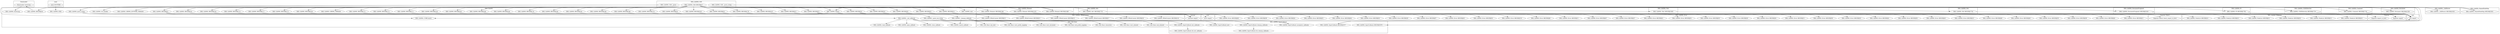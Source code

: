 digraph {
graph [overlap=false]
subgraph cluster_XML_LibXML_XPathContext {
	label="XML::LibXML::XPathContext";
	"XML::LibXML::XPathContext::BEGIN@141";
	"XML::LibXML::XPathContext::BEGIN@16";
	"XML::LibXML::XPathContext::BEGIN@17";
	"XML::LibXML::XPathContext::BEGIN@13";
	"XML::LibXML::XPathContext::BEGIN@15";
	"XML::LibXML::XPathContext::BEGIN@12";
}
subgraph cluster_DynaLoader {
	label="DynaLoader";
	"DynaLoader::bootstrap";
}
subgraph cluster_vars {
	label="vars";
	"vars::import";
}
subgraph cluster_XML_LibXML {
	label="XML::LibXML";
	"XML::LibXML::BEGIN@178";
	"XML::LibXML::BEGIN@21";
	"XML::LibXML::read_callback";
	"XML::LibXML::BEGIN@20";
	"XML::LibXML::BEGIN@170";
	"XML::LibXML::_parse_sax_string";
	"XML::LibXML::open_callback";
	"XML::LibXML::BEGIN@166";
	"XML::LibXML::BEGIN@169";
	"XML::LibXML::BEGIN@13";
	"XML::LibXML::BEGIN@165";
	"XML::LibXML::BEGIN@164";
	"XML::LibXML::_cleanup_callbacks";
	"XML::LibXML::BEGIN@23";
	"XML::LibXML::BEGIN@176";
	"XML::LibXML::BEGIN@160";
	"XML::LibXML::BEGIN@163";
	"XML::LibXML::BEGIN@162";
	"XML::LibXML::_init_callbacks";
	"XML::LibXML::BEGIN@159";
	"XML::LibXML::BEGIN@171";
	"XML::LibXML::BEGIN@175";
	"XML::LibXML::BEGIN@172";
	"XML::LibXML::LIBXML_VERSION";
	"XML::LibXML::close_callback";
	"XML::LibXML::match_callback";
	"XML::LibXML::BEGIN@168";
	"XML::LibXML::set_handler";
	"XML::LibXML::END";
	"XML::LibXML::BEGIN@35";
	"XML::LibXML::BEGIN@14";
	"XML::LibXML::parse_string";
	"XML::LibXML::import";
	"XML::LibXML::BEGIN@24";
	"XML::LibXML::CORE:match";
	"XML::LibXML::BEGIN@234";
	"XML::LibXML::BEGIN@161";
	"XML::LibXML::LIBXML_RUNTIME_VERSION";
	"XML::LibXML::BEGIN@25";
	"XML::LibXML::BEGIN@28";
	"XML::LibXML::BEGIN@26";
	"XML::LibXML::BEGIN@173";
	"XML::LibXML::BEGIN@177";
	"XML::LibXML::bootstrap";
	"XML::LibXML::BEGIN@174";
	"XML::LibXML::BEGIN@259";
	"XML::LibXML::new";
	"XML::LibXML::BEGIN@18";
	"XML::LibXML::BEGIN@167";
}
subgraph cluster_XML_LibXML_Attr {
	label="XML::LibXML::Attr";
	"XML::LibXML::Attr::BEGIN@1732";
}
subgraph cluster_XML_LibXML_Text {
	label="XML::LibXML::Text";
	"XML::LibXML::Text::BEGIN@1663";
}
subgraph cluster_XML_LibXML_InputCallback {
	label="XML::LibXML::InputCallback";
	"XML::LibXML::InputCallback::BEGIN@2077";
	"XML::LibXML::InputCallback::cleanup_callbacks";
	"XML::LibXML::InputCallback::unregister_callbacks";
	"XML::LibXML::InputCallback::BEGIN@2079";
	"XML::LibXML::InputCallback::lib_init_callbacks";
	"XML::LibXML::InputCallback::new";
	"XML::LibXML::InputCallback::lib_cleanup_callbacks";
	"XML::LibXML::InputCallback::init_callbacks";
}
subgraph cluster_XML_LibXML_Dtd {
	label="XML::LibXML::Dtd";
	"XML::LibXML::Dtd::BEGIN@1754";
}
subgraph cluster_XML_LibXML_DocumentFragment {
	label="XML::LibXML::DocumentFragment";
	"XML::LibXML::DocumentFragment::BEGIN@1455";
}
subgraph cluster_XML_LibXML_PI {
	label="XML::LibXML::PI";
	"XML::LibXML::PI::BEGIN@1765";
}
subgraph cluster_strict {
	label="strict";
	"strict::import";
}
subgraph cluster_XML_LibXML_Element {
	label="XML::LibXML::Element";
	"XML::LibXML::Element::BEGIN@1480";
	"XML::LibXML::Element::BEGIN@1478";
	"XML::LibXML::Element::BEGIN@1481";
}
subgraph cluster_Exporter_Heavy {
	label="Exporter::Heavy";
	"Exporter::Heavy::heavy_export_to_level";
}
subgraph cluster_constant {
	label="constant";
	"constant::import";
}
subgraph cluster_Exporter {
	label="Exporter";
	"Exporter::import";
	"Exporter::export_to_level";
}
subgraph cluster_XML_LibXML_SAX {
	label="XML::LibXML::SAX";
	"XML::LibXML::SAX::_parse";
	"XML::LibXML::SAX::_parse_string";
	"XML::LibXML::SAX::BEGIN@17";
}
subgraph cluster_XML_LibXML_NodeList {
	label="XML::LibXML::NodeList";
	"XML::LibXML::NodeList::BEGIN@16";
	"XML::LibXML::NodeList::BEGIN@13";
	"XML::LibXML::NodeList::BEGIN@20";
	"XML::LibXML::NodeList::BEGIN@11";
	"XML::LibXML::NodeList::BEGIN@12";
	"XML::LibXML::NodeList::BEGIN@14";
}
subgraph cluster_XML_LibXML_Error {
	label="XML::LibXML::Error";
	"XML::LibXML::Error::BEGIN@12";
	"XML::LibXML::Error::BEGIN@45";
	"XML::LibXML::Error::BEGIN@30";
	"XML::LibXML::Error::BEGIN@29";
	"XML::LibXML::Error::BEGIN@40";
	"XML::LibXML::Error::BEGIN@49";
	"XML::LibXML::Error::BEGIN@13";
	"XML::LibXML::Error::BEGIN@42";
	"XML::LibXML::Error::BEGIN@38";
	"XML::LibXML::Error::BEGIN@41";
	"XML::LibXML::Error::BEGIN@53";
	"XML::LibXML::Error::BEGIN@36";
	"XML::LibXML::Error::BEGIN@15";
	"XML::LibXML::Error::BEGIN@34";
	"XML::LibXML::Error::BEGIN@50";
	"XML::LibXML::Error::BEGIN@33";
	"XML::LibXML::Error::BEGIN@35";
	"XML::LibXML::Error::BEGIN@51";
	"XML::LibXML::Error::BEGIN@27";
	"XML::LibXML::Error::BEGIN@47";
	"XML::LibXML::Error::BEGIN@11";
	"XML::LibXML::Error::BEGIN@48";
	"XML::LibXML::Error::BEGIN@225";
	"XML::LibXML::Error::BEGIN@55";
	"XML::LibXML::Error::BEGIN@43";
	"XML::LibXML::Error::BEGIN@37";
	"XML::LibXML::Error::BEGIN@28";
	"XML::LibXML::Error::BEGIN@52";
	"XML::LibXML::Error::BEGIN@44";
	"XML::LibXML::Error::BEGIN@32";
	"XML::LibXML::Error::BEGIN@54";
	"XML::LibXML::Error::BEGIN@39";
	"XML::LibXML::Error::BEGIN@46";
}
subgraph cluster_main {
	label="main";
	"main::RUNTIME";
}
subgraph cluster_XML_LibXML__SAXParser {
	label="XML::LibXML::_SAXParser";
	"XML::LibXML::_SAXParser::BEGIN@1933";
}
subgraph cluster_XML_LibXML_CDATASection {
	label="XML::LibXML::CDATASection";
	"XML::LibXML::CDATASection::BEGIN@1723";
}
subgraph cluster_XML_SAX_Base {
	label="XML::SAX::Base";
	"XML::SAX::Base::end_element";
	"XML::SAX::Base::start_element";
	"XML::SAX::Base::characters";
	"XML::SAX::Base::end_prefix_mapping";
	"XML::SAX::Base::start_document";
	"XML::SAX::Base::start_prefix_mapping";
	"XML::SAX::Base::xml_decl";
}
subgraph cluster_XML_LibXML_NamedNodeMap {
	label="XML::LibXML::NamedNodeMap";
	"XML::LibXML::NamedNodeMap::BEGIN@1831";
}
subgraph cluster_XML_LibXML_Comment {
	label="XML::LibXML::Comment";
	"XML::LibXML::Comment::BEGIN@1716";
}
subgraph cluster_XML_LibXML_Document {
	label="XML::LibXML::Document";
	"XML::LibXML::Document::BEGIN@1359";
}
"XML::LibXML::SAX::BEGIN@17" -> "XML::LibXML::BEGIN@21";
"XML::LibXML::_init_callbacks" -> "XML::LibXML::read_callback";
"XML::LibXML::SAX::BEGIN@17" -> "XML::LibXML::Text::BEGIN@1663";
"XML::LibXML::parse_string" -> "XML::LibXML::_parse_sax_string";
"XML::LibXML::BEGIN@23" -> "XML::LibXML::Error::BEGIN@29";
"XML::LibXML::_parse_sax_string" -> "XML::SAX::Base::start_prefix_mapping";
"XML::LibXML::_init_callbacks" -> "XML::LibXML::open_callback";
"XML::LibXML::SAX::BEGIN@17" -> "XML::LibXML::BEGIN@164";
"XML::LibXML::BEGIN@24" -> "XML::LibXML::NodeList::BEGIN@12";
"XML::LibXML::SAX::BEGIN@17" -> "XML::LibXML::BEGIN@176";
"XML::LibXML::SAX::BEGIN@17" -> "XML::LibXML::BEGIN@162";
"XML::LibXML::BEGIN@18" -> "Exporter::import";
"XML::LibXML::BEGIN@26" -> "Exporter::import";
"XML::LibXML::Element::BEGIN@1481" -> "Exporter::import";
"XML::LibXML::SAX::BEGIN@17" -> "XML::LibXML::PI::BEGIN@1765";
"XML::LibXML::BEGIN@23" -> "XML::LibXML::Error::BEGIN@50";
"XML::LibXML::InputCallback::cleanup_callbacks" -> "XML::LibXML::InputCallback::lib_cleanup_callbacks";
"XML::LibXML::BEGIN@23" -> "XML::LibXML::Error::BEGIN@33";
"XML::LibXML::BEGIN@23" -> "XML::LibXML::Error::BEGIN@35";
"XML::LibXML::BEGIN@28" -> "DynaLoader::bootstrap";
"XML::LibXML::BEGIN@24" -> "XML::LibXML::NodeList::BEGIN@16";
"XML::LibXML::_init_callbacks" -> "XML::LibXML::close_callback";
"XML::LibXML::SAX::BEGIN@17" -> "XML::LibXML::InputCallback::BEGIN@2079";
"XML::LibXML::SAX::BEGIN@17" -> "XML::LibXML::Dtd::BEGIN@1754";
"XML::LibXML::SAX::_parse" -> "XML::LibXML::parse_string";
"XML::LibXML::BEGIN@23" -> "XML::LibXML::Error::BEGIN@43";
"XML::LibXML::BEGIN@23" -> "XML::LibXML::Error::BEGIN@55";
"XML::LibXML::_parse_sax_string" -> "XML::SAX::Base::start_document";
"XML::LibXML::SAX::BEGIN@17" -> "XML::LibXML::BEGIN@24";
"XML::LibXML::import" -> "XML::LibXML::CORE:match";
"XML::LibXML::SAX::BEGIN@17" -> "XML::LibXML::CORE:match";
"XML::LibXML::SAX::BEGIN@17" -> "XML::LibXML::NamedNodeMap::BEGIN@1831";
"XML::LibXML::SAX::BEGIN@17" -> "XML::LibXML::BEGIN@174";
"XML::LibXML::SAX::_parse_string" -> "XML::LibXML::new";
"XML::LibXML::SAX::BEGIN@17" -> "XML::LibXML::BEGIN@18";
"XML::LibXML::SAX::BEGIN@17" -> "XML::LibXML::Element::BEGIN@1478";
"XML::LibXML::BEGIN@23" -> "XML::LibXML::Error::BEGIN@39";
"XML::LibXML::BEGIN@24" -> "XML::LibXML::NodeList::BEGIN@14";
"XML::LibXML::BEGIN@23" -> "XML::LibXML::Error::BEGIN@45";
"XML::LibXML::BEGIN@23" -> "XML::LibXML::Error::BEGIN@30";
"XML::LibXML::InputCallback::init_callbacks" -> "XML::LibXML::InputCallback::lib_init_callbacks";
"XML::LibXML::_parse_sax_string" -> "XML::SAX::Base::end_element";
"XML::LibXML::BEGIN@23" -> "XML::LibXML::Error::BEGIN@40";
"XML::LibXML::BEGIN@23" -> "XML::LibXML::Error::BEGIN@13";
"XML::LibXML::BEGIN@23" -> "XML::LibXML::Error::BEGIN@49";
"XML::LibXML::SAX::BEGIN@17" -> "XML::LibXML::BEGIN@13";
"XML::LibXML::BEGIN@23" -> "XML::LibXML::Error::BEGIN@42";
"XML::LibXML::BEGIN@23" -> "XML::LibXML::Error::BEGIN@53";
"XML::LibXML::BEGIN@25" -> "XML::LibXML::XPathContext::BEGIN@17";
"XML::LibXML::import" -> "Exporter::Heavy::heavy_export_to_level";
"XML::LibXML::SAX::BEGIN@17" -> "XML::LibXML::BEGIN@160";
"XML::LibXML::SAX::BEGIN@17" -> "XML::LibXML::Comment::BEGIN@1716";
"XML::LibXML::SAX::BEGIN@17" -> "XML::LibXML::BEGIN@171";
"XML::LibXML::SAX::BEGIN@17" -> "XML::LibXML::BEGIN@175";
"XML::LibXML::SAX::BEGIN@17" -> "XML::LibXML::Attr::BEGIN@1732";
"XML::LibXML::_init_callbacks" -> "XML::LibXML::InputCallback::init_callbacks";
"XML::LibXML::BEGIN@23" -> "XML::LibXML::Error::BEGIN@47";
"XML::LibXML::BEGIN@23" -> "XML::LibXML::Error::BEGIN@11";
"XML::LibXML::SAX::BEGIN@17" -> "XML::LibXML::BEGIN@35";
"XML::LibXML::BEGIN@25" -> "XML::LibXML::XPathContext::BEGIN@141";
"XML::LibXML::BEGIN@23" -> "XML::LibXML::Error::BEGIN@28";
"XML::LibXML::SAX::BEGIN@17" -> "XML::LibXML::BEGIN@28";
"XML::LibXML::SAX::BEGIN@17" -> "XML::LibXML::BEGIN@26";
"XML::LibXML::SAX::BEGIN@17" -> "XML::LibXML::Document::BEGIN@1359";
"XML::LibXML::BEGIN@24" -> "XML::LibXML::NodeList::BEGIN@20";
"XML::LibXML::SAX::BEGIN@17" -> "XML::LibXML::BEGIN@173";
"XML::LibXML::BEGIN@23" -> "XML::LibXML::Error::BEGIN@52";
"XML::LibXML::SAX::BEGIN@17" -> "XML::LibXML::BEGIN@177";
"DynaLoader::bootstrap" -> "XML::LibXML::bootstrap";
"XML::LibXML::SAX::BEGIN@17" -> "XML::LibXML::CDATASection::BEGIN@1723";
"XML::LibXML::SAX::BEGIN@17" -> "XML::LibXML::BEGIN@259";
"XML::LibXML::SAX::BEGIN@17" -> "XML::LibXML::BEGIN@167";
"XML::LibXML::BEGIN@23" -> "XML::LibXML::Error::BEGIN@32";
"XML::LibXML::_parse_sax_string" -> "XML::SAX::Base::end_prefix_mapping";
"XML::LibXML::SAX::BEGIN@17" -> "XML::LibXML::BEGIN@178";
"XML::LibXML::SAX::BEGIN@17" -> "XML::LibXML::BEGIN@169";
"XML::LibXML::import" -> "Exporter::export_to_level";
"XML::LibXML::BEGIN@23" -> "XML::LibXML::Error::BEGIN@41";
"XML::LibXML::BEGIN@23" -> "XML::LibXML::Error::BEGIN@38";
"XML::LibXML::BEGIN@23" -> "XML::LibXML::Error::BEGIN@36";
"XML::LibXML::SAX::BEGIN@17" -> "XML::LibXML::BEGIN@165";
"XML::LibXML::BEGIN@23" -> "XML::LibXML::Error::BEGIN@15";
"XML::LibXML::SAX::BEGIN@17" -> "XML::LibXML::BEGIN@23";
"XML::LibXML::SAX::BEGIN@17" -> "XML::LibXML::BEGIN@163";
"XML::LibXML::BEGIN@23" -> "XML::LibXML::Error::BEGIN@34";
"XML::LibXML::SAX::BEGIN@17" -> "XML::LibXML::BEGIN@159";
"XML::LibXML::BEGIN@23" -> "XML::LibXML::Error::BEGIN@51";
"XML::LibXML::SAX::BEGIN@17" -> "XML::LibXML::LIBXML_VERSION";
"XML::LibXML::BEGIN@21" -> "constant::import";
"XML::LibXML::BEGIN@164" -> "constant::import";
"XML::LibXML::BEGIN@176" -> "constant::import";
"XML::LibXML::BEGIN@162" -> "constant::import";
"XML::LibXML::BEGIN@174" -> "constant::import";
"XML::LibXML::BEGIN@160" -> "constant::import";
"XML::LibXML::BEGIN@171" -> "constant::import";
"XML::LibXML::BEGIN@175" -> "constant::import";
"XML::LibXML::BEGIN@173" -> "constant::import";
"XML::LibXML::BEGIN@177" -> "constant::import";
"XML::LibXML::BEGIN@259" -> "constant::import";
"XML::LibXML::BEGIN@167" -> "constant::import";
"XML::LibXML::BEGIN@178" -> "constant::import";
"XML::LibXML::BEGIN@169" -> "constant::import";
"XML::LibXML::BEGIN@165" -> "constant::import";
"XML::LibXML::BEGIN@163" -> "constant::import";
"XML::LibXML::BEGIN@159" -> "constant::import";
"XML::LibXML::BEGIN@168" -> "constant::import";
"XML::LibXML::BEGIN@161" -> "constant::import";
"XML::LibXML::BEGIN@20" -> "constant::import";
"XML::LibXML::BEGIN@170" -> "constant::import";
"XML::LibXML::BEGIN@166" -> "constant::import";
"XML::LibXML::BEGIN@172" -> "constant::import";
"XML::LibXML::BEGIN@234" -> "constant::import";
"XML::LibXML::BEGIN@24" -> "XML::LibXML::NodeList::BEGIN@13";
"XML::LibXML::SAX::BEGIN@17" -> "XML::LibXML::BEGIN@168";
"XML::LibXML::_init_callbacks" -> "XML::LibXML::match_callback";
"XML::LibXML::_cleanup_callbacks" -> "XML::LibXML::match_callback";
"XML::LibXML::SAX::_parse" -> "XML::LibXML::set_handler";
"XML::LibXML::_parse_sax_string" -> "XML::SAX::Base::xml_decl";
"main::RUNTIME" -> "XML::LibXML::END";
"XML::LibXML::_parse_sax_string" -> "XML::SAX::Base::characters";
"XML::LibXML::BEGIN@23" -> "XML::LibXML::Error::BEGIN@37";
"XML::LibXML::_parse_sax_string" -> "XML::SAX::Base::start_element";
"XML::LibXML::NamedNodeMap::BEGIN@1831" -> "XML::LibXML::import";
"XML::LibXML::Element::BEGIN@1480" -> "XML::LibXML::import";
"XML::LibXML::SAX::BEGIN@17" -> "XML::LibXML::import";
"XML::LibXML::SAX::BEGIN@17" -> "XML::LibXML::BEGIN@161";
"XML::LibXML::BEGIN@25" -> "XML::LibXML::XPathContext::BEGIN@15";
"XML::LibXML::SAX::BEGIN@17" -> "XML::LibXML::InputCallback::BEGIN@2077";
"XML::LibXML::SAX::BEGIN@17" -> "XML::LibXML::Element::BEGIN@1480";
"XML::LibXML::BEGIN@23" -> "XML::LibXML::Error::BEGIN@44";
"XML::LibXML::SAX::BEGIN@17" -> "XML::LibXML::_SAXParser::BEGIN@1933";
"XML::LibXML::BEGIN@23" -> "XML::LibXML::Error::BEGIN@54";
"XML::LibXML::SAX::BEGIN@17" -> "XML::LibXML::Element::BEGIN@1481";
"XML::LibXML::BEGIN@23" -> "XML::LibXML::Error::BEGIN@46";
"XML::LibXML::BEGIN@23" -> "XML::LibXML::Error::BEGIN@12";
"XML::LibXML::_cleanup_callbacks" -> "XML::LibXML::InputCallback::cleanup_callbacks";
"XML::LibXML::SAX::BEGIN@17" -> "XML::LibXML::BEGIN@20";
"XML::LibXML::SAX::BEGIN@17" -> "XML::LibXML::DocumentFragment::BEGIN@1455";
"XML::LibXML::SAX::BEGIN@17" -> "XML::LibXML::BEGIN@170";
"XML::LibXML::SAX::BEGIN@17" -> "XML::LibXML::BEGIN@166";
"XML::LibXML::Text::BEGIN@1663" -> "vars::import";
"XML::LibXML::DocumentFragment::BEGIN@1455" -> "vars::import";
"XML::LibXML::Comment::BEGIN@1716" -> "vars::import";
"XML::LibXML::PI::BEGIN@1765" -> "vars::import";
"XML::LibXML::Attr::BEGIN@1732" -> "vars::import";
"XML::LibXML::BEGIN@35" -> "vars::import";
"XML::LibXML::Dtd::BEGIN@1754" -> "vars::import";
"XML::LibXML::BEGIN@14" -> "vars::import";
"XML::LibXML::InputCallback::BEGIN@2077" -> "vars::import";
"XML::LibXML::Document::BEGIN@1359" -> "vars::import";
"XML::LibXML::CDATASection::BEGIN@1723" -> "vars::import";
"XML::LibXML::Element::BEGIN@1478" -> "vars::import";
"XML::LibXML::parse_string" -> "XML::LibXML::_cleanup_callbacks";
"XML::LibXML::parse_string" -> "XML::LibXML::_init_callbacks";
"XML::LibXML::SAX::BEGIN@17" -> "XML::LibXML::BEGIN@172";
"XML::LibXML::BEGIN@23" -> "XML::LibXML::Error::BEGIN@27";
"XML::LibXML::BEGIN@24" -> "XML::LibXML::NodeList::BEGIN@11";
"XML::LibXML::BEGIN@23" -> "XML::LibXML::Error::BEGIN@48";
"XML::LibXML::BEGIN@23" -> "XML::LibXML::Error::BEGIN@225";
"XML::LibXML::SAX::BEGIN@17" -> "XML::LibXML::BEGIN@14";
"XML::LibXML::SAX::BEGIN@17" -> "XML::LibXML::BEGIN@234";
"XML::LibXML::BEGIN@25" -> "XML::LibXML::XPathContext::BEGIN@13";
"XML::LibXML::BEGIN@25" -> "XML::LibXML::XPathContext::BEGIN@12";
"XML::LibXML::SAX::BEGIN@17" -> "XML::LibXML::BEGIN@25";
"XML::LibXML::SAX::BEGIN@17" -> "XML::LibXML::LIBXML_RUNTIME_VERSION";
"XML::LibXML::BEGIN@25" -> "XML::LibXML::XPathContext::BEGIN@16";
"XML::LibXML::_cleanup_callbacks" -> "XML::LibXML::InputCallback::unregister_callbacks";
"XML::LibXML::_init_callbacks" -> "XML::LibXML::InputCallback::new";
"XML::LibXML::BEGIN@13" -> "strict::import";
}
